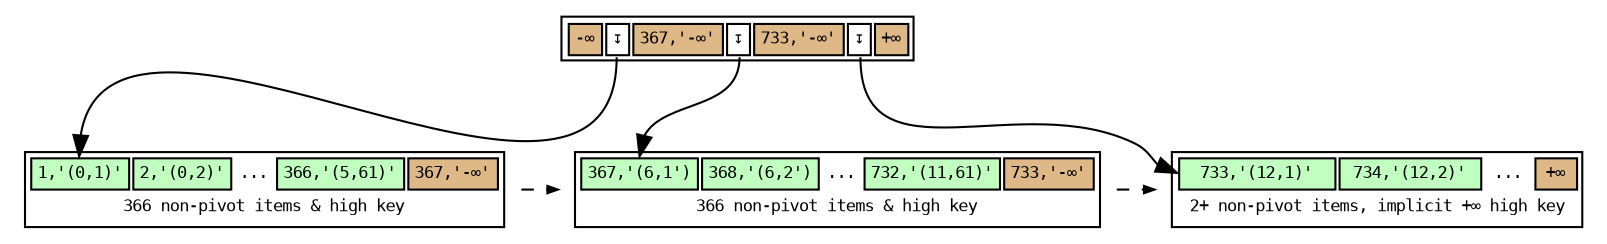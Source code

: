 // Example B-Tree graph
//
// Breadth-first order
//
// Start from root, go left to right
//
// Workflow:
//
// $ dot -T svg btree.dot -o btree.svg;

digraph nbtree {
graph [fontname = "monospace"];
node [shape = none,height=.1,fontname = "monospace",fontsize=8];
// Level 1 (root level)
// Downlinks + highkey:
rootnode[ label=<<table>
                    <tr>
                        <td bgcolor='burlywood' port="s0">-&infin;</td>
                        <td bgcolor='white' port="d0">&#8615;</td>
                        <td bgcolor='burlywood' port="s1">367,'-&infin;'</td>
                        <td bgcolor='white' port="d1">&#8615;</td>
                        <td bgcolor='burlywood' port="s2">733,'-&infin;'</td>
                        <td bgcolor='white' port="d2">&#8615;</td>
                        <td bgcolor='burlywood' port="hk">+&infin;</td>
                    </tr>
                </table>
               >
        ];
// Downlink arrows to children:
"rootnode":d0 -> "leafnode_1":t0
"rootnode":d1 -> "leafnode_2":t0
"rootnode":d2 -> "leafnode_3":t0

// sibling pointer:
// (None)


// Level 0 (leaf level)
leafnode_1[ label=<<table>
                    <tr>
                        <td bgcolor='darkseagreen1' port="t0">1,'(0,1)'</td>
                        <td bgcolor='darkseagreen1' port="t1">2,'(0,2)'</td>
                        <td border="0" bgcolor='white' port="t2">...</td>
                        <td bgcolor='darkseagreen1' port="t1">366,'(5,61)'</td>
                        <td bgcolor='burlywood' port="hk">367,'-&infin;'</td>
                    </tr>
                    <tr>
                        <td colspan="5" border="0" bgcolor='white'>366 non-pivot items &amp; high key</td>
                    </tr>
                </table>
               >
        ];
// sibling pointer:
"leafnode_1" -> "leafnode_2"[constraint=false,color=black,style=dashed,arrowsize=0.5]
leafnode_2[ label=<<table>
                    <tr>
                        <td bgcolor='darkseagreen1' port="t0">367,'(6,1')</td>
                        <td bgcolor='darkseagreen1' port="t1">368,'(6,2')</td>
                        <td border="0" bgcolor='white' port="t2">...</td>
                        <td bgcolor='darkseagreen1' port="t3">732,'(11,61)'</td>
                        <td bgcolor='burlywood' port="hk">733,'-&infin;'</td>
                    </tr>
                    <tr>
                        <td colspan="5" border="0" bgcolor='white'>366 non-pivot items &amp; high key</td>
                    </tr>
                </table>
               >
        ];
// sibling pointer:
"leafnode_2" -> "leafnode_3"[constraint=false,color=black,style=dashed,arrowsize=0.5]
leafnode_3[ label=<<table>
                    <tr>
                        <td bgcolor='darkseagreen1' port="t0">733,'(12,1)'</td>
                        <td bgcolor='darkseagreen1' port="t1">734,'(12,2)'</td>
                        <td border="0" bgcolor='white' port="t2">...</td>
                        <td bgcolor='burlywood' port="hk">+&infin;</td>
                    </tr>
                    <tr>
                        <td colspan="4" border="0" bgcolor='white'>2+ non-pivot items, implicit +&infin; high key</td>
                    </tr>
                </table>
               >
        ];

//Force alignment from root to internal to leaf levels:
edge[style=invis];
"rootnode":d1 -> "leafnode_2":t2
}
